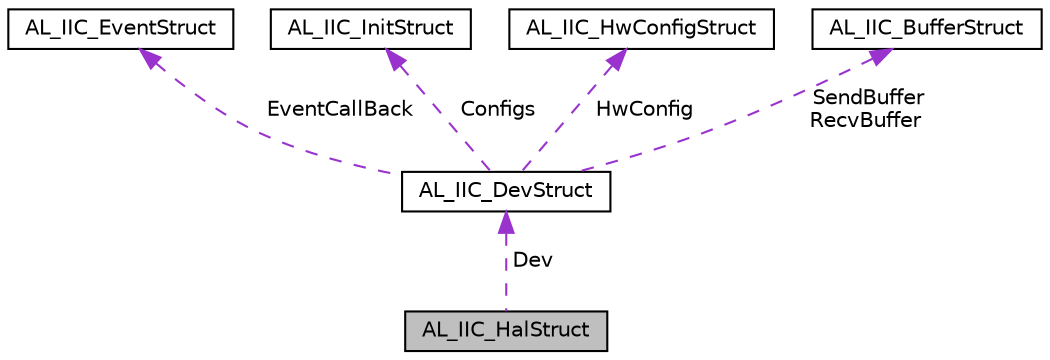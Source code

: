 digraph "AL_IIC_HalStruct"
{
  edge [fontname="Helvetica",fontsize="10",labelfontname="Helvetica",labelfontsize="10"];
  node [fontname="Helvetica",fontsize="10",shape=record];
  Node1 [label="AL_IIC_HalStruct",height=0.2,width=0.4,color="black", fillcolor="grey75", style="filled", fontcolor="black"];
  Node2 -> Node1 [dir="back",color="darkorchid3",fontsize="10",style="dashed",label=" Dev" ,fontname="Helvetica"];
  Node2 [label="AL_IIC_DevStruct",height=0.2,width=0.4,color="black", fillcolor="white", style="filled",URL="$structAL__IIC__DevStruct.html"];
  Node3 -> Node2 [dir="back",color="darkorchid3",fontsize="10",style="dashed",label=" EventCallBack" ,fontname="Helvetica"];
  Node3 [label="AL_IIC_EventStruct",height=0.2,width=0.4,color="black", fillcolor="white", style="filled",URL="$structAL__IIC__EventStruct.html"];
  Node4 -> Node2 [dir="back",color="darkorchid3",fontsize="10",style="dashed",label=" Configs" ,fontname="Helvetica"];
  Node4 [label="AL_IIC_InitStruct",height=0.2,width=0.4,color="black", fillcolor="white", style="filled",URL="$structAL__IIC__InitStruct.html"];
  Node5 -> Node2 [dir="back",color="darkorchid3",fontsize="10",style="dashed",label=" HwConfig" ,fontname="Helvetica"];
  Node5 [label="AL_IIC_HwConfigStruct",height=0.2,width=0.4,color="black", fillcolor="white", style="filled",URL="$structAL__IIC__HwConfigStruct.html"];
  Node6 -> Node2 [dir="back",color="darkorchid3",fontsize="10",style="dashed",label=" SendBuffer\nRecvBuffer" ,fontname="Helvetica"];
  Node6 [label="AL_IIC_BufferStruct",height=0.2,width=0.4,color="black", fillcolor="white", style="filled",URL="$structAL__IIC__BufferStruct.html"];
}
